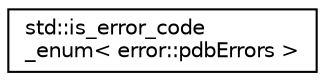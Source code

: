 digraph "Graphical Class Hierarchy"
{
  edge [fontname="Helvetica",fontsize="10",labelfontname="Helvetica",labelfontsize="10"];
  node [fontname="Helvetica",fontsize="10",shape=record];
  rankdir="LR";
  Node0 [label="std::is_error_code\l_enum\< error::pdbErrors \>",height=0.2,width=0.4,color="black", fillcolor="white", style="filled",URL="$structstd_1_1is__error__code__enum_3_01error_1_1pdbErrors_01_4.html"];
}
